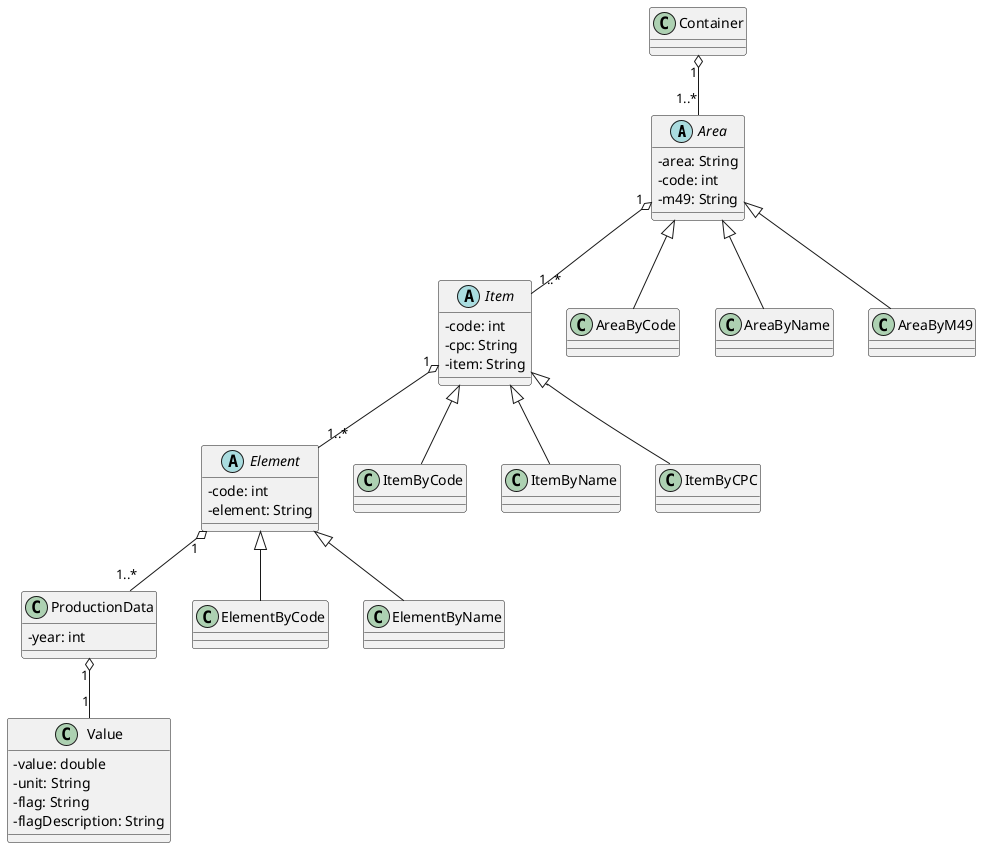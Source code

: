 @startuml CD
skinparam classAttributeIconSize 0

abstract Area {
  - area: String
  - code: int
  - m49: String
}

abstract Item {
  - code: int
  - cpc: String
  - item: String
}

abstract Element {
  - code: int
  - element: String
}

class ProductionData {
  - year: int
}

class Value {
  - value: double
  - unit: String
  - flag: String
  - flagDescription: String

}

class Container {

}

Container "1" o-- "1..*" Area
Area "1" o-- "1..*" Item
Item "1" o-- "1..*" Element
Element "1" o-- "1..*" ProductionData
ProductionData "1" o-- "1" Value

class AreaByCode {}
class AreaByName {}
class AreaByM49 {}

class ItemByCode {}
class ItemByName {}
class ItemByCPC {}

class ElementByCode {}
class ElementByName {}

Area <|-- AreaByCode
Area <|-- AreaByName
Area <|-- AreaByM49

Item <|-- ItemByCode
Item <|-- ItemByName
Item <|-- ItemByCPC

Element <|-- ElementByCode
Element <|-- ElementByName

@enduml
